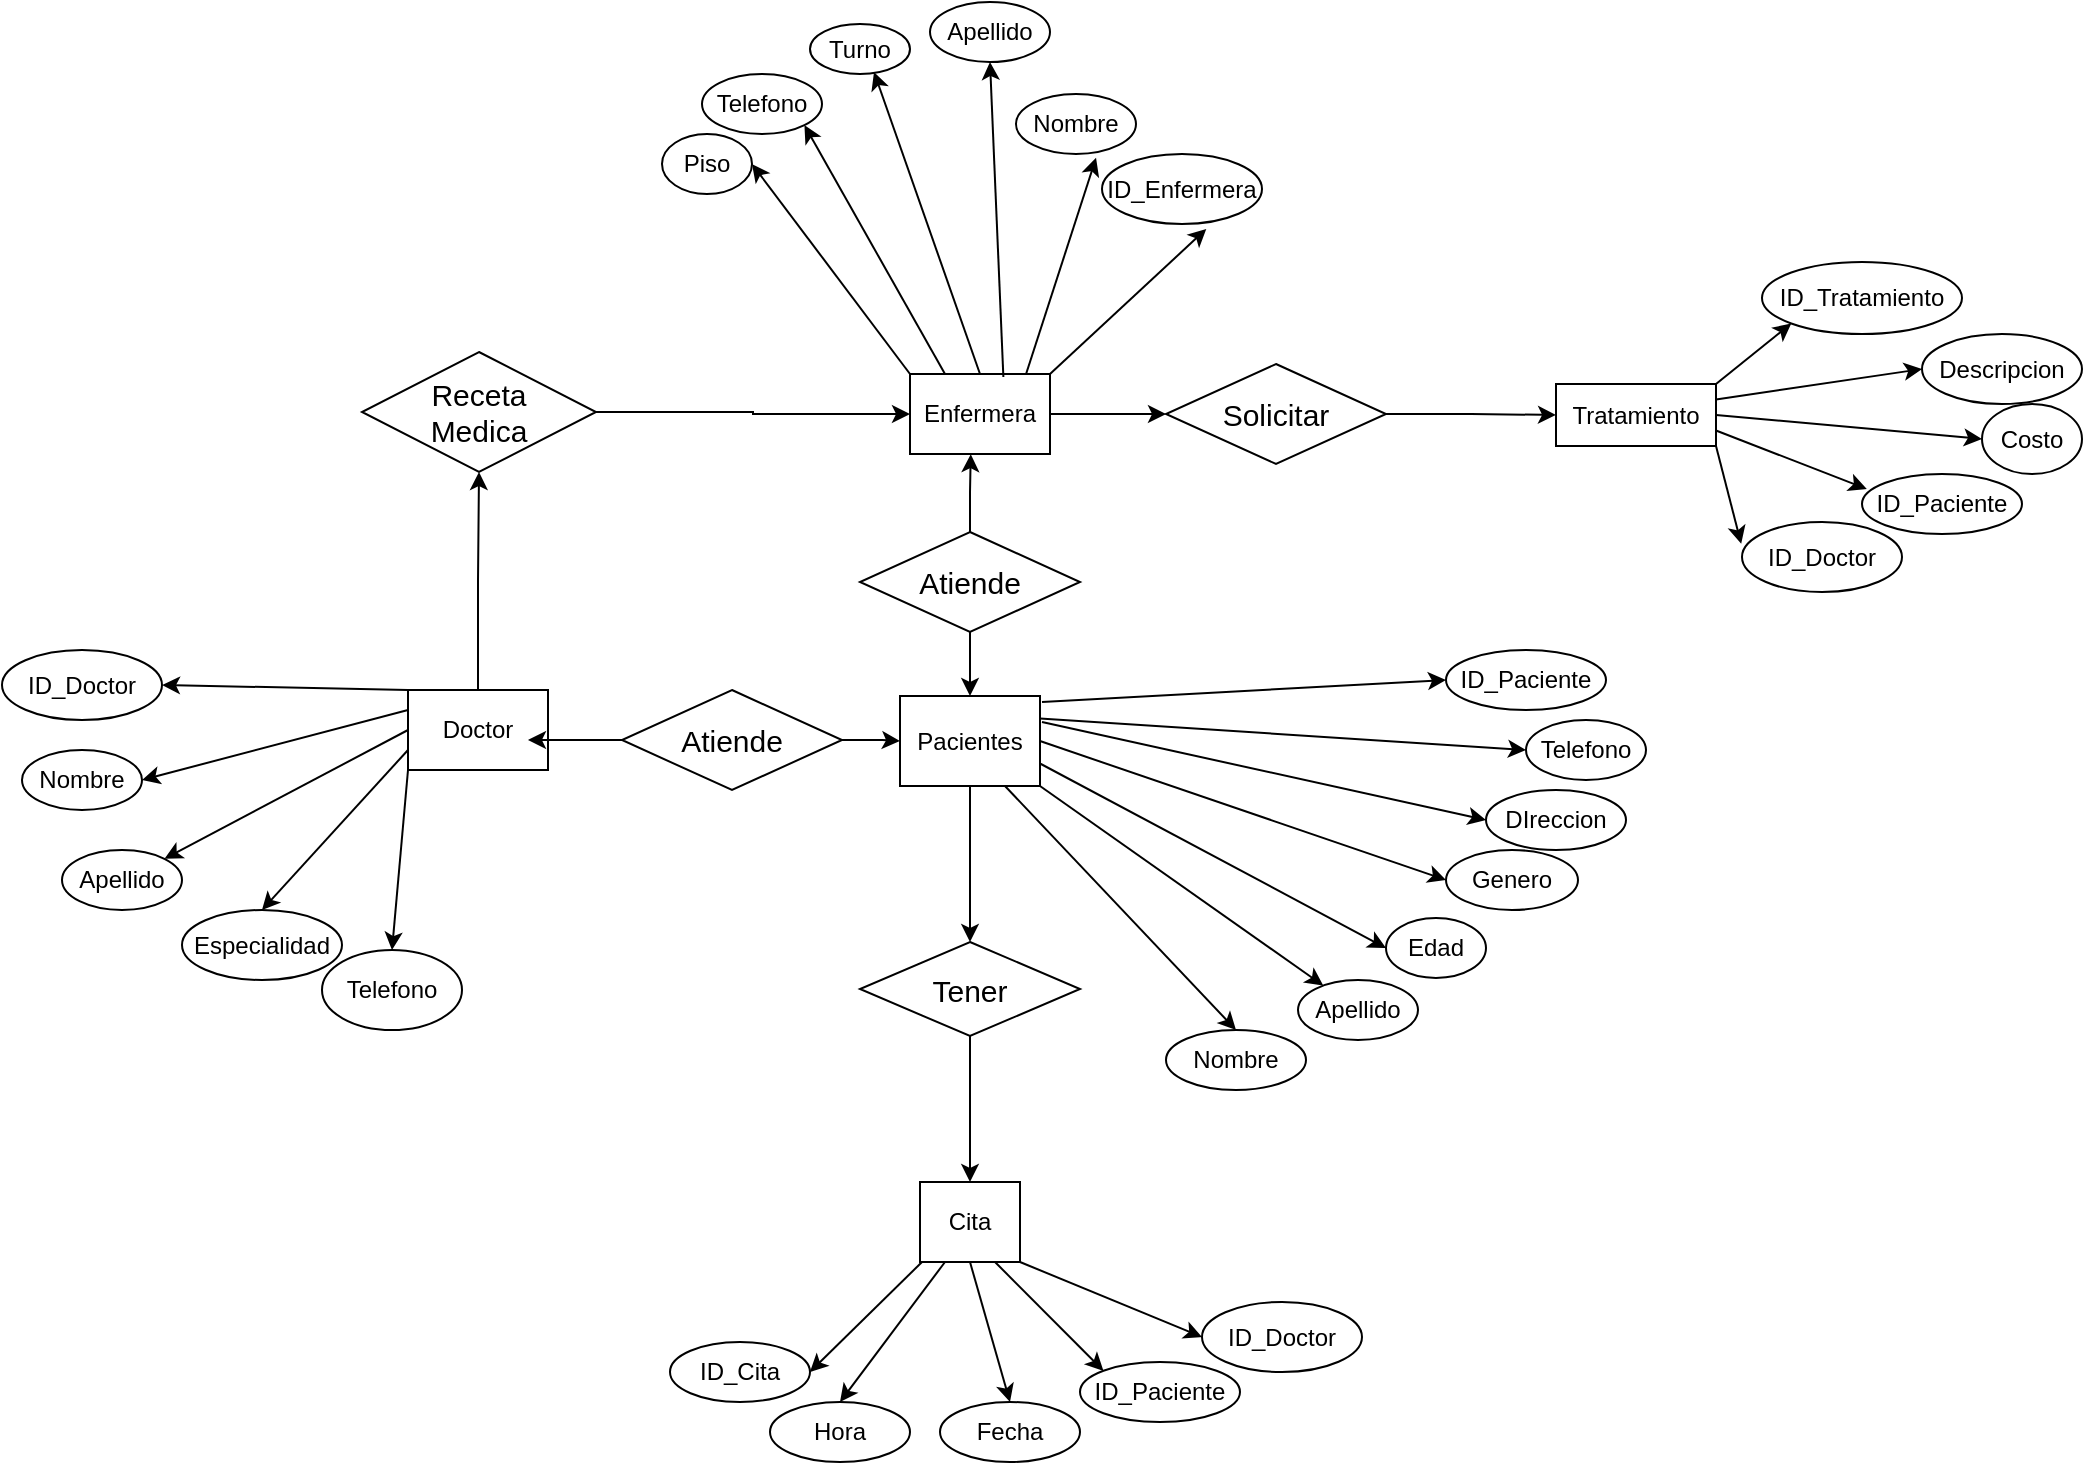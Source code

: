 <mxfile version="24.1.0" type="device">
  <diagram name="Página-1" id="O5SEby0HdnQW-46_88fP">
    <mxGraphModel dx="2577" dy="1115" grid="1" gridSize="10" guides="1" tooltips="1" connect="1" arrows="1" fold="1" page="1" pageScale="1" pageWidth="827" pageHeight="1169" math="0" shadow="0">
      <root>
        <mxCell id="0" />
        <mxCell id="1" parent="0" />
        <mxCell id="rZvYvoXM7pbmsejFzC8Z-20" style="edgeStyle=orthogonalEdgeStyle;rounded=0;orthogonalLoop=1;jettySize=auto;html=1;entryX=0;entryY=0.5;entryDx=0;entryDy=0;" edge="1" parent="1" source="rZvYvoXM7pbmsejFzC8Z-6" target="rZvYvoXM7pbmsejFzC8Z-9">
          <mxGeometry relative="1" as="geometry" />
        </mxCell>
        <mxCell id="rZvYvoXM7pbmsejFzC8Z-6" value="&lt;span style=&quot;font-size: 15px;&quot;&gt;Atiende&lt;/span&gt;" style="rhombus;whiteSpace=wrap;html=1;" vertex="1" parent="1">
          <mxGeometry x="-60" y="614" width="110" height="50" as="geometry" />
        </mxCell>
        <mxCell id="rZvYvoXM7pbmsejFzC8Z-95" value="" style="edgeStyle=orthogonalEdgeStyle;rounded=0;orthogonalLoop=1;jettySize=auto;html=1;" edge="1" parent="1" source="rZvYvoXM7pbmsejFzC8Z-9" target="rZvYvoXM7pbmsejFzC8Z-92">
          <mxGeometry relative="1" as="geometry" />
        </mxCell>
        <mxCell id="rZvYvoXM7pbmsejFzC8Z-9" value="Pacientes" style="rounded=0;whiteSpace=wrap;html=1;" vertex="1" parent="1">
          <mxGeometry x="79" y="617" width="70" height="45" as="geometry" />
        </mxCell>
        <mxCell id="rZvYvoXM7pbmsejFzC8Z-74" style="edgeStyle=orthogonalEdgeStyle;rounded=0;orthogonalLoop=1;jettySize=auto;html=1;exitX=0.5;exitY=0;exitDx=0;exitDy=0;entryX=0.5;entryY=1;entryDx=0;entryDy=0;" edge="1" parent="1" source="rZvYvoXM7pbmsejFzC8Z-10" target="rZvYvoXM7pbmsejFzC8Z-69">
          <mxGeometry relative="1" as="geometry" />
        </mxCell>
        <mxCell id="rZvYvoXM7pbmsejFzC8Z-10" value="Doctor" style="rounded=0;whiteSpace=wrap;html=1;" vertex="1" parent="1">
          <mxGeometry x="-167" y="614" width="70" height="40" as="geometry" />
        </mxCell>
        <mxCell id="rZvYvoXM7pbmsejFzC8Z-12" value="Telefono" style="ellipse;whiteSpace=wrap;html=1;" vertex="1" parent="1">
          <mxGeometry x="392" y="629" width="60" height="30" as="geometry" />
        </mxCell>
        <mxCell id="rZvYvoXM7pbmsejFzC8Z-13" value="DIreccion" style="ellipse;whiteSpace=wrap;html=1;" vertex="1" parent="1">
          <mxGeometry x="372" y="664" width="70" height="30" as="geometry" />
        </mxCell>
        <mxCell id="rZvYvoXM7pbmsejFzC8Z-14" value="Ge&lt;span style=&quot;background-color: initial;&quot;&gt;nero&lt;/span&gt;" style="ellipse;whiteSpace=wrap;html=1;" vertex="1" parent="1">
          <mxGeometry x="352" y="694" width="66" height="30" as="geometry" />
        </mxCell>
        <mxCell id="rZvYvoXM7pbmsejFzC8Z-15" value="Edad" style="ellipse;whiteSpace=wrap;html=1;" vertex="1" parent="1">
          <mxGeometry x="322" y="728" width="50" height="30" as="geometry" />
        </mxCell>
        <mxCell id="rZvYvoXM7pbmsejFzC8Z-16" value="Apellido" style="ellipse;whiteSpace=wrap;html=1;" vertex="1" parent="1">
          <mxGeometry x="278" y="759" width="60" height="30" as="geometry" />
        </mxCell>
        <mxCell id="rZvYvoXM7pbmsejFzC8Z-17" value="No&lt;span style=&quot;background-color: initial;&quot;&gt;mbre&lt;/span&gt;" style="ellipse;whiteSpace=wrap;html=1;" vertex="1" parent="1">
          <mxGeometry x="212" y="784" width="70" height="30" as="geometry" />
        </mxCell>
        <mxCell id="rZvYvoXM7pbmsejFzC8Z-18" value="ID_Pa&lt;span style=&quot;background-color: initial;&quot;&gt;ciente&lt;/span&gt;" style="ellipse;whiteSpace=wrap;html=1;" vertex="1" parent="1">
          <mxGeometry x="352" y="594" width="80" height="30" as="geometry" />
        </mxCell>
        <mxCell id="rZvYvoXM7pbmsejFzC8Z-19" style="edgeStyle=orthogonalEdgeStyle;rounded=0;orthogonalLoop=1;jettySize=auto;html=1;entryX=0.857;entryY=0.625;entryDx=0;entryDy=0;entryPerimeter=0;" edge="1" parent="1" source="rZvYvoXM7pbmsejFzC8Z-6" target="rZvYvoXM7pbmsejFzC8Z-10">
          <mxGeometry relative="1" as="geometry" />
        </mxCell>
        <mxCell id="rZvYvoXM7pbmsejFzC8Z-26" value="" style="endArrow=classic;html=1;rounded=0;entryX=0.5;entryY=0;entryDx=0;entryDy=0;exitX=0.75;exitY=1;exitDx=0;exitDy=0;" edge="1" parent="1" source="rZvYvoXM7pbmsejFzC8Z-9" target="rZvYvoXM7pbmsejFzC8Z-17">
          <mxGeometry width="50" height="50" relative="1" as="geometry">
            <mxPoint x="188" y="745" as="sourcePoint" />
            <mxPoint x="238" y="695" as="targetPoint" />
          </mxGeometry>
        </mxCell>
        <mxCell id="rZvYvoXM7pbmsejFzC8Z-27" value="" style="endArrow=classic;html=1;rounded=0;exitX=1;exitY=1;exitDx=0;exitDy=0;" edge="1" parent="1" source="rZvYvoXM7pbmsejFzC8Z-9" target="rZvYvoXM7pbmsejFzC8Z-16">
          <mxGeometry width="50" height="50" relative="1" as="geometry">
            <mxPoint x="202" y="651.75" as="sourcePoint" />
            <mxPoint x="282" y="770" as="targetPoint" />
          </mxGeometry>
        </mxCell>
        <mxCell id="rZvYvoXM7pbmsejFzC8Z-28" value="" style="endArrow=classic;html=1;rounded=0;exitX=1;exitY=0.75;exitDx=0;exitDy=0;entryX=0;entryY=0.5;entryDx=0;entryDy=0;" edge="1" parent="1" source="rZvYvoXM7pbmsejFzC8Z-9" target="rZvYvoXM7pbmsejFzC8Z-15">
          <mxGeometry width="50" height="50" relative="1" as="geometry">
            <mxPoint x="212" y="661.75" as="sourcePoint" />
            <mxPoint x="306" y="770" as="targetPoint" />
          </mxGeometry>
        </mxCell>
        <mxCell id="rZvYvoXM7pbmsejFzC8Z-29" value="" style="endArrow=classic;html=1;rounded=0;exitX=1;exitY=0.5;exitDx=0;exitDy=0;entryX=0;entryY=0.5;entryDx=0;entryDy=0;" edge="1" parent="1" source="rZvYvoXM7pbmsejFzC8Z-9" target="rZvYvoXM7pbmsejFzC8Z-14">
          <mxGeometry width="50" height="50" relative="1" as="geometry">
            <mxPoint x="222" y="671.75" as="sourcePoint" />
            <mxPoint x="316" y="780" as="targetPoint" />
          </mxGeometry>
        </mxCell>
        <mxCell id="rZvYvoXM7pbmsejFzC8Z-30" value="" style="endArrow=classic;html=1;rounded=0;entryX=0;entryY=0.5;entryDx=0;entryDy=0;" edge="1" parent="1" target="rZvYvoXM7pbmsejFzC8Z-13">
          <mxGeometry width="50" height="50" relative="1" as="geometry">
            <mxPoint x="150" y="630" as="sourcePoint" />
            <mxPoint x="301" y="733.13" as="targetPoint" />
          </mxGeometry>
        </mxCell>
        <mxCell id="rZvYvoXM7pbmsejFzC8Z-31" value="" style="endArrow=classic;html=1;rounded=0;exitX=1;exitY=0.25;exitDx=0;exitDy=0;entryX=0;entryY=0.5;entryDx=0;entryDy=0;" edge="1" parent="1" source="rZvYvoXM7pbmsejFzC8Z-9" target="rZvYvoXM7pbmsejFzC8Z-12">
          <mxGeometry width="50" height="50" relative="1" as="geometry">
            <mxPoint x="242" y="691.75" as="sourcePoint" />
            <mxPoint x="336" y="800" as="targetPoint" />
          </mxGeometry>
        </mxCell>
        <mxCell id="rZvYvoXM7pbmsejFzC8Z-33" value="Telefono" style="ellipse;whiteSpace=wrap;html=1;" vertex="1" parent="1">
          <mxGeometry x="-210" y="744" width="70" height="40" as="geometry" />
        </mxCell>
        <mxCell id="rZvYvoXM7pbmsejFzC8Z-34" value="Especialidad" style="ellipse;whiteSpace=wrap;html=1;" vertex="1" parent="1">
          <mxGeometry x="-280" y="724" width="80" height="35" as="geometry" />
        </mxCell>
        <mxCell id="rZvYvoXM7pbmsejFzC8Z-35" value="Apellido" style="ellipse;whiteSpace=wrap;html=1;" vertex="1" parent="1">
          <mxGeometry x="-340" y="694" width="60" height="30" as="geometry" />
        </mxCell>
        <mxCell id="rZvYvoXM7pbmsejFzC8Z-36" value="Nombre" style="ellipse;whiteSpace=wrap;html=1;" vertex="1" parent="1">
          <mxGeometry x="-360" y="644" width="60" height="30" as="geometry" />
        </mxCell>
        <mxCell id="rZvYvoXM7pbmsejFzC8Z-37" value="ID_Doctor" style="ellipse;whiteSpace=wrap;html=1;" vertex="1" parent="1">
          <mxGeometry x="-370" y="594" width="80" height="35" as="geometry" />
        </mxCell>
        <mxCell id="rZvYvoXM7pbmsejFzC8Z-38" value="" style="endArrow=classic;html=1;rounded=0;exitX=0;exitY=0;exitDx=0;exitDy=0;entryX=1;entryY=0.5;entryDx=0;entryDy=0;" edge="1" parent="1" source="rZvYvoXM7pbmsejFzC8Z-10" target="rZvYvoXM7pbmsejFzC8Z-37">
          <mxGeometry width="50" height="50" relative="1" as="geometry">
            <mxPoint x="-298" y="617" as="sourcePoint" />
            <mxPoint x="-408" y="617" as="targetPoint" />
          </mxGeometry>
        </mxCell>
        <mxCell id="rZvYvoXM7pbmsejFzC8Z-39" value="" style="endArrow=classic;html=1;rounded=0;entryX=1;entryY=0.5;entryDx=0;entryDy=0;exitX=0;exitY=0.25;exitDx=0;exitDy=0;" edge="1" parent="1" source="rZvYvoXM7pbmsejFzC8Z-10" target="rZvYvoXM7pbmsejFzC8Z-36">
          <mxGeometry width="50" height="50" relative="1" as="geometry">
            <mxPoint x="-298" y="624" as="sourcePoint" />
            <mxPoint x="-408" y="622" as="targetPoint" />
          </mxGeometry>
        </mxCell>
        <mxCell id="rZvYvoXM7pbmsejFzC8Z-40" value="" style="endArrow=classic;html=1;rounded=0;exitX=0;exitY=0.5;exitDx=0;exitDy=0;entryX=1;entryY=0;entryDx=0;entryDy=0;" edge="1" parent="1" source="rZvYvoXM7pbmsejFzC8Z-10" target="rZvYvoXM7pbmsejFzC8Z-35">
          <mxGeometry width="50" height="50" relative="1" as="geometry">
            <mxPoint x="-278" y="634" as="sourcePoint" />
            <mxPoint x="-398" y="632" as="targetPoint" />
          </mxGeometry>
        </mxCell>
        <mxCell id="rZvYvoXM7pbmsejFzC8Z-41" value="" style="endArrow=classic;html=1;rounded=0;exitX=0;exitY=0.75;exitDx=0;exitDy=0;entryX=0.5;entryY=0;entryDx=0;entryDy=0;" edge="1" parent="1" source="rZvYvoXM7pbmsejFzC8Z-10" target="rZvYvoXM7pbmsejFzC8Z-34">
          <mxGeometry width="50" height="50" relative="1" as="geometry">
            <mxPoint x="-268" y="644" as="sourcePoint" />
            <mxPoint x="-388" y="642" as="targetPoint" />
          </mxGeometry>
        </mxCell>
        <mxCell id="rZvYvoXM7pbmsejFzC8Z-42" value="" style="endArrow=classic;html=1;rounded=0;exitX=0;exitY=1;exitDx=0;exitDy=0;entryX=0.5;entryY=0;entryDx=0;entryDy=0;" edge="1" parent="1" source="rZvYvoXM7pbmsejFzC8Z-10" target="rZvYvoXM7pbmsejFzC8Z-33">
          <mxGeometry width="50" height="50" relative="1" as="geometry">
            <mxPoint x="-258" y="654" as="sourcePoint" />
            <mxPoint x="-378" y="652" as="targetPoint" />
          </mxGeometry>
        </mxCell>
        <mxCell id="rZvYvoXM7pbmsejFzC8Z-45" style="edgeStyle=orthogonalEdgeStyle;rounded=0;orthogonalLoop=1;jettySize=auto;html=1;entryX=0.5;entryY=0;entryDx=0;entryDy=0;exitX=0.5;exitY=1;exitDx=0;exitDy=0;" edge="1" parent="1" source="rZvYvoXM7pbmsejFzC8Z-44" target="rZvYvoXM7pbmsejFzC8Z-9">
          <mxGeometry relative="1" as="geometry">
            <mxPoint x="113.067" y="572.97" as="sourcePoint" />
          </mxGeometry>
        </mxCell>
        <mxCell id="rZvYvoXM7pbmsejFzC8Z-47" value="" style="edgeStyle=orthogonalEdgeStyle;rounded=0;orthogonalLoop=1;jettySize=auto;html=1;entryX=0.434;entryY=1.002;entryDx=0;entryDy=0;entryPerimeter=0;" edge="1" parent="1" source="rZvYvoXM7pbmsejFzC8Z-44" target="rZvYvoXM7pbmsejFzC8Z-48">
          <mxGeometry relative="1" as="geometry">
            <mxPoint x="114" y="446" as="targetPoint" />
          </mxGeometry>
        </mxCell>
        <mxCell id="rZvYvoXM7pbmsejFzC8Z-44" value="&lt;span style=&quot;font-size: 15px;&quot;&gt;Atiende&lt;/span&gt;" style="rhombus;whiteSpace=wrap;html=1;" vertex="1" parent="1">
          <mxGeometry x="59" y="535" width="110" height="50" as="geometry" />
        </mxCell>
        <mxCell id="rZvYvoXM7pbmsejFzC8Z-68" style="edgeStyle=orthogonalEdgeStyle;rounded=0;orthogonalLoop=1;jettySize=auto;html=1;exitX=1;exitY=0.5;exitDx=0;exitDy=0;entryX=0;entryY=0.5;entryDx=0;entryDy=0;" edge="1" parent="1" source="rZvYvoXM7pbmsejFzC8Z-48" target="rZvYvoXM7pbmsejFzC8Z-63">
          <mxGeometry relative="1" as="geometry" />
        </mxCell>
        <mxCell id="rZvYvoXM7pbmsejFzC8Z-48" value="Enfermera" style="rounded=0;whiteSpace=wrap;html=1;" vertex="1" parent="1">
          <mxGeometry x="84" y="456" width="70" height="40" as="geometry" />
        </mxCell>
        <mxCell id="rZvYvoXM7pbmsejFzC8Z-49" value="Telefono" style="ellipse;whiteSpace=wrap;html=1;" vertex="1" parent="1">
          <mxGeometry x="-20" y="306" width="60" height="30" as="geometry" />
        </mxCell>
        <mxCell id="rZvYvoXM7pbmsejFzC8Z-50" value="Turno" style="ellipse;whiteSpace=wrap;html=1;" vertex="1" parent="1">
          <mxGeometry x="34" y="281" width="50" height="25" as="geometry" />
        </mxCell>
        <mxCell id="rZvYvoXM7pbmsejFzC8Z-51" value="Apellido" style="ellipse;whiteSpace=wrap;html=1;" vertex="1" parent="1">
          <mxGeometry x="94" y="270" width="60" height="30" as="geometry" />
        </mxCell>
        <mxCell id="rZvYvoXM7pbmsejFzC8Z-52" value="Nombre" style="ellipse;whiteSpace=wrap;html=1;" vertex="1" parent="1">
          <mxGeometry x="137" y="316" width="60" height="30" as="geometry" />
        </mxCell>
        <mxCell id="rZvYvoXM7pbmsejFzC8Z-53" value="ID_Enfermera" style="ellipse;whiteSpace=wrap;html=1;" vertex="1" parent="1">
          <mxGeometry x="180" y="346" width="80" height="35" as="geometry" />
        </mxCell>
        <mxCell id="rZvYvoXM7pbmsejFzC8Z-54" value="" style="endArrow=classic;html=1;rounded=0;exitX=1;exitY=0;exitDx=0;exitDy=0;entryX=0.652;entryY=1.07;entryDx=0;entryDy=0;entryPerimeter=0;" edge="1" parent="1" source="rZvYvoXM7pbmsejFzC8Z-48" target="rZvYvoXM7pbmsejFzC8Z-53">
          <mxGeometry width="50" height="50" relative="1" as="geometry">
            <mxPoint x="131" y="289" as="sourcePoint" />
            <mxPoint x="21" y="289" as="targetPoint" />
          </mxGeometry>
        </mxCell>
        <mxCell id="rZvYvoXM7pbmsejFzC8Z-55" value="" style="endArrow=classic;html=1;rounded=0;entryX=0.667;entryY=1.064;entryDx=0;entryDy=0;exitX=0.828;exitY=0.007;exitDx=0;exitDy=0;entryPerimeter=0;exitPerimeter=0;" edge="1" parent="1" source="rZvYvoXM7pbmsejFzC8Z-48" target="rZvYvoXM7pbmsejFzC8Z-52">
          <mxGeometry width="50" height="50" relative="1" as="geometry">
            <mxPoint x="131" y="296" as="sourcePoint" />
            <mxPoint x="21" y="294" as="targetPoint" />
          </mxGeometry>
        </mxCell>
        <mxCell id="rZvYvoXM7pbmsejFzC8Z-56" value="" style="endArrow=classic;html=1;rounded=0;exitX=0.667;exitY=0.037;exitDx=0;exitDy=0;entryX=0.5;entryY=1;entryDx=0;entryDy=0;exitPerimeter=0;" edge="1" parent="1" source="rZvYvoXM7pbmsejFzC8Z-48" target="rZvYvoXM7pbmsejFzC8Z-51">
          <mxGeometry width="50" height="50" relative="1" as="geometry">
            <mxPoint x="151" y="306" as="sourcePoint" />
            <mxPoint x="124.88" y="316.58" as="targetPoint" />
          </mxGeometry>
        </mxCell>
        <mxCell id="rZvYvoXM7pbmsejFzC8Z-57" value="" style="endArrow=classic;html=1;rounded=0;exitX=0.5;exitY=0;exitDx=0;exitDy=0;entryX=0.64;entryY=0.96;entryDx=0;entryDy=0;entryPerimeter=0;" edge="1" parent="1" source="rZvYvoXM7pbmsejFzC8Z-48" target="rZvYvoXM7pbmsejFzC8Z-50">
          <mxGeometry width="50" height="50" relative="1" as="geometry">
            <mxPoint x="161" y="316" as="sourcePoint" />
            <mxPoint x="77.035" y="309.657" as="targetPoint" />
          </mxGeometry>
        </mxCell>
        <mxCell id="rZvYvoXM7pbmsejFzC8Z-58" value="" style="endArrow=classic;html=1;rounded=0;exitX=0.25;exitY=0;exitDx=0;exitDy=0;entryX=1;entryY=1;entryDx=0;entryDy=0;" edge="1" parent="1" source="rZvYvoXM7pbmsejFzC8Z-48" target="rZvYvoXM7pbmsejFzC8Z-49">
          <mxGeometry width="50" height="50" relative="1" as="geometry">
            <mxPoint x="171" y="326" as="sourcePoint" />
            <mxPoint x="51" y="324" as="targetPoint" />
          </mxGeometry>
        </mxCell>
        <mxCell id="rZvYvoXM7pbmsejFzC8Z-60" value="Piso" style="ellipse;whiteSpace=wrap;html=1;" vertex="1" parent="1">
          <mxGeometry x="-40" y="336" width="45" height="30" as="geometry" />
        </mxCell>
        <mxCell id="rZvYvoXM7pbmsejFzC8Z-77" style="edgeStyle=orthogonalEdgeStyle;rounded=0;orthogonalLoop=1;jettySize=auto;html=1;entryX=0;entryY=0.5;entryDx=0;entryDy=0;" edge="1" parent="1" source="rZvYvoXM7pbmsejFzC8Z-63" target="rZvYvoXM7pbmsejFzC8Z-75">
          <mxGeometry relative="1" as="geometry" />
        </mxCell>
        <mxCell id="rZvYvoXM7pbmsejFzC8Z-63" value="&lt;span style=&quot;font-size: 15px;&quot;&gt;Solicitar&lt;/span&gt;" style="rhombus;whiteSpace=wrap;html=1;" vertex="1" parent="1">
          <mxGeometry x="212" y="451" width="110" height="50" as="geometry" />
        </mxCell>
        <mxCell id="rZvYvoXM7pbmsejFzC8Z-71" style="edgeStyle=orthogonalEdgeStyle;rounded=0;orthogonalLoop=1;jettySize=auto;html=1;exitX=1;exitY=0.5;exitDx=0;exitDy=0;entryX=0;entryY=0.5;entryDx=0;entryDy=0;" edge="1" parent="1" source="rZvYvoXM7pbmsejFzC8Z-69" target="rZvYvoXM7pbmsejFzC8Z-48">
          <mxGeometry relative="1" as="geometry" />
        </mxCell>
        <mxCell id="rZvYvoXM7pbmsejFzC8Z-69" value="&lt;span style=&quot;font-size: 15px;&quot;&gt;Receta&lt;/span&gt;&lt;div&gt;&lt;span style=&quot;font-size: 15px;&quot;&gt;Medica&lt;/span&gt;&lt;/div&gt;" style="rhombus;whiteSpace=wrap;html=1;" vertex="1" parent="1">
          <mxGeometry x="-190" y="445" width="117" height="60" as="geometry" />
        </mxCell>
        <mxCell id="rZvYvoXM7pbmsejFzC8Z-70" value="" style="endArrow=classic;html=1;rounded=0;entryX=1;entryY=0.5;entryDx=0;entryDy=0;exitX=0;exitY=0;exitDx=0;exitDy=0;" edge="1" parent="1" source="rZvYvoXM7pbmsejFzC8Z-48" target="rZvYvoXM7pbmsejFzC8Z-60">
          <mxGeometry width="50" height="50" relative="1" as="geometry">
            <mxPoint x="80" y="456" as="sourcePoint" />
            <mxPoint x="-70" y="420" as="targetPoint" />
          </mxGeometry>
        </mxCell>
        <mxCell id="rZvYvoXM7pbmsejFzC8Z-75" value="Tratamiento" style="rounded=0;whiteSpace=wrap;html=1;" vertex="1" parent="1">
          <mxGeometry x="407" y="461" width="80" height="31" as="geometry" />
        </mxCell>
        <mxCell id="rZvYvoXM7pbmsejFzC8Z-78" value="ID_Tratamiento" style="ellipse;whiteSpace=wrap;html=1;" vertex="1" parent="1">
          <mxGeometry x="510" y="400" width="100" height="36" as="geometry" />
        </mxCell>
        <mxCell id="rZvYvoXM7pbmsejFzC8Z-80" value="Descripcion" style="ellipse;whiteSpace=wrap;html=1;" vertex="1" parent="1">
          <mxGeometry x="590" y="436" width="80" height="35" as="geometry" />
        </mxCell>
        <mxCell id="rZvYvoXM7pbmsejFzC8Z-81" value="Costo" style="ellipse;whiteSpace=wrap;html=1;" vertex="1" parent="1">
          <mxGeometry x="620" y="471" width="50" height="35" as="geometry" />
        </mxCell>
        <mxCell id="rZvYvoXM7pbmsejFzC8Z-82" value="ID_Pa&lt;span style=&quot;background-color: initial;&quot;&gt;ciente&lt;/span&gt;" style="ellipse;whiteSpace=wrap;html=1;" vertex="1" parent="1">
          <mxGeometry x="560" y="506" width="80" height="30" as="geometry" />
        </mxCell>
        <mxCell id="rZvYvoXM7pbmsejFzC8Z-83" value="ID_Doctor" style="ellipse;whiteSpace=wrap;html=1;" vertex="1" parent="1">
          <mxGeometry x="500" y="530" width="80" height="35" as="geometry" />
        </mxCell>
        <mxCell id="rZvYvoXM7pbmsejFzC8Z-85" value="" style="endArrow=classic;html=1;rounded=0;exitX=1;exitY=0;exitDx=0;exitDy=0;entryX=0;entryY=1;entryDx=0;entryDy=0;" edge="1" parent="1" source="rZvYvoXM7pbmsejFzC8Z-75" target="rZvYvoXM7pbmsejFzC8Z-78">
          <mxGeometry width="50" height="50" relative="1" as="geometry">
            <mxPoint x="470" y="525" as="sourcePoint" />
            <mxPoint x="548" y="452" as="targetPoint" />
          </mxGeometry>
        </mxCell>
        <mxCell id="rZvYvoXM7pbmsejFzC8Z-86" value="" style="endArrow=classic;html=1;rounded=0;exitX=1;exitY=0.25;exitDx=0;exitDy=0;entryX=0;entryY=0.5;entryDx=0;entryDy=0;" edge="1" parent="1" source="rZvYvoXM7pbmsejFzC8Z-75" target="rZvYvoXM7pbmsejFzC8Z-80">
          <mxGeometry width="50" height="50" relative="1" as="geometry">
            <mxPoint x="497" y="471" as="sourcePoint" />
            <mxPoint x="554" y="440" as="targetPoint" />
          </mxGeometry>
        </mxCell>
        <mxCell id="rZvYvoXM7pbmsejFzC8Z-87" value="" style="endArrow=classic;html=1;rounded=0;exitX=1;exitY=0.5;exitDx=0;exitDy=0;entryX=0;entryY=0.5;entryDx=0;entryDy=0;" edge="1" parent="1" source="rZvYvoXM7pbmsejFzC8Z-75" target="rZvYvoXM7pbmsejFzC8Z-81">
          <mxGeometry width="50" height="50" relative="1" as="geometry">
            <mxPoint x="497" y="479" as="sourcePoint" />
            <mxPoint x="610" y="464" as="targetPoint" />
          </mxGeometry>
        </mxCell>
        <mxCell id="rZvYvoXM7pbmsejFzC8Z-88" value="" style="endArrow=classic;html=1;rounded=0;exitX=1;exitY=0.75;exitDx=0;exitDy=0;entryX=0.03;entryY=0.249;entryDx=0;entryDy=0;entryPerimeter=0;" edge="1" parent="1" source="rZvYvoXM7pbmsejFzC8Z-75" target="rZvYvoXM7pbmsejFzC8Z-82">
          <mxGeometry width="50" height="50" relative="1" as="geometry">
            <mxPoint x="497" y="487" as="sourcePoint" />
            <mxPoint x="640" y="499" as="targetPoint" />
          </mxGeometry>
        </mxCell>
        <mxCell id="rZvYvoXM7pbmsejFzC8Z-89" value="" style="endArrow=classic;html=1;rounded=0;exitX=1;exitY=1;exitDx=0;exitDy=0;entryX=-0.005;entryY=0.312;entryDx=0;entryDy=0;entryPerimeter=0;" edge="1" parent="1" source="rZvYvoXM7pbmsejFzC8Z-75" target="rZvYvoXM7pbmsejFzC8Z-83">
          <mxGeometry width="50" height="50" relative="1" as="geometry">
            <mxPoint x="507" y="497" as="sourcePoint" />
            <mxPoint x="650" y="509" as="targetPoint" />
          </mxGeometry>
        </mxCell>
        <mxCell id="rZvYvoXM7pbmsejFzC8Z-91" value="" style="endArrow=classic;html=1;rounded=0;entryX=0;entryY=0.5;entryDx=0;entryDy=0;" edge="1" parent="1" target="rZvYvoXM7pbmsejFzC8Z-18">
          <mxGeometry width="50" height="50" relative="1" as="geometry">
            <mxPoint x="150" y="620" as="sourcePoint" />
            <mxPoint x="402" y="626" as="targetPoint" />
          </mxGeometry>
        </mxCell>
        <mxCell id="rZvYvoXM7pbmsejFzC8Z-96" value="" style="edgeStyle=orthogonalEdgeStyle;rounded=0;orthogonalLoop=1;jettySize=auto;html=1;" edge="1" parent="1" source="rZvYvoXM7pbmsejFzC8Z-92" target="rZvYvoXM7pbmsejFzC8Z-94">
          <mxGeometry relative="1" as="geometry" />
        </mxCell>
        <mxCell id="rZvYvoXM7pbmsejFzC8Z-92" value="&lt;span style=&quot;font-size: 15px;&quot;&gt;Tener&lt;/span&gt;" style="rhombus;whiteSpace=wrap;html=1;" vertex="1" parent="1">
          <mxGeometry x="59" y="740" width="110" height="47" as="geometry" />
        </mxCell>
        <mxCell id="rZvYvoXM7pbmsejFzC8Z-94" value="Cita" style="rounded=0;whiteSpace=wrap;html=1;" vertex="1" parent="1">
          <mxGeometry x="89" y="860" width="50" height="40" as="geometry" />
        </mxCell>
        <mxCell id="rZvYvoXM7pbmsejFzC8Z-99" value="Hora" style="ellipse;whiteSpace=wrap;html=1;" vertex="1" parent="1">
          <mxGeometry x="14" y="970" width="70" height="30" as="geometry" />
        </mxCell>
        <mxCell id="rZvYvoXM7pbmsejFzC8Z-100" value="Fecha" style="ellipse;whiteSpace=wrap;html=1;" vertex="1" parent="1">
          <mxGeometry x="99" y="970" width="70" height="30" as="geometry" />
        </mxCell>
        <mxCell id="rZvYvoXM7pbmsejFzC8Z-101" value="ID_Cita" style="ellipse;whiteSpace=wrap;html=1;" vertex="1" parent="1">
          <mxGeometry x="-36" y="940" width="70" height="30" as="geometry" />
        </mxCell>
        <mxCell id="rZvYvoXM7pbmsejFzC8Z-104" value="ID_Pa&lt;span style=&quot;background-color: initial;&quot;&gt;ciente&lt;/span&gt;" style="ellipse;whiteSpace=wrap;html=1;" vertex="1" parent="1">
          <mxGeometry x="169" y="950" width="80" height="30" as="geometry" />
        </mxCell>
        <mxCell id="rZvYvoXM7pbmsejFzC8Z-105" value="ID_Doctor" style="ellipse;whiteSpace=wrap;html=1;" vertex="1" parent="1">
          <mxGeometry x="230" y="920" width="80" height="35" as="geometry" />
        </mxCell>
        <mxCell id="rZvYvoXM7pbmsejFzC8Z-108" value="" style="endArrow=classic;html=1;rounded=0;entryX=1;entryY=0.5;entryDx=0;entryDy=0;" edge="1" parent="1" target="rZvYvoXM7pbmsejFzC8Z-101">
          <mxGeometry width="50" height="50" relative="1" as="geometry">
            <mxPoint x="90" y="900" as="sourcePoint" />
            <mxPoint x="204" y="1022" as="targetPoint" />
          </mxGeometry>
        </mxCell>
        <mxCell id="rZvYvoXM7pbmsejFzC8Z-109" value="" style="endArrow=classic;html=1;rounded=0;entryX=0.5;entryY=0;entryDx=0;entryDy=0;exitX=0.25;exitY=1;exitDx=0;exitDy=0;" edge="1" parent="1" source="rZvYvoXM7pbmsejFzC8Z-94" target="rZvYvoXM7pbmsejFzC8Z-99">
          <mxGeometry width="50" height="50" relative="1" as="geometry">
            <mxPoint x="100" y="910" as="sourcePoint" />
            <mxPoint x="44" y="965" as="targetPoint" />
          </mxGeometry>
        </mxCell>
        <mxCell id="rZvYvoXM7pbmsejFzC8Z-110" value="" style="endArrow=classic;html=1;rounded=0;entryX=0.5;entryY=0;entryDx=0;entryDy=0;exitX=0.5;exitY=1;exitDx=0;exitDy=0;" edge="1" parent="1" source="rZvYvoXM7pbmsejFzC8Z-94" target="rZvYvoXM7pbmsejFzC8Z-100">
          <mxGeometry width="50" height="50" relative="1" as="geometry">
            <mxPoint x="112" y="910" as="sourcePoint" />
            <mxPoint x="59" y="980" as="targetPoint" />
          </mxGeometry>
        </mxCell>
        <mxCell id="rZvYvoXM7pbmsejFzC8Z-111" value="" style="endArrow=classic;html=1;rounded=0;entryX=0;entryY=0;entryDx=0;entryDy=0;exitX=0.75;exitY=1;exitDx=0;exitDy=0;" edge="1" parent="1" source="rZvYvoXM7pbmsejFzC8Z-94" target="rZvYvoXM7pbmsejFzC8Z-104">
          <mxGeometry width="50" height="50" relative="1" as="geometry">
            <mxPoint x="124" y="910" as="sourcePoint" />
            <mxPoint x="144" y="980" as="targetPoint" />
          </mxGeometry>
        </mxCell>
        <mxCell id="rZvYvoXM7pbmsejFzC8Z-112" value="" style="endArrow=classic;html=1;rounded=0;entryX=0;entryY=0.5;entryDx=0;entryDy=0;exitX=1;exitY=1;exitDx=0;exitDy=0;" edge="1" parent="1" source="rZvYvoXM7pbmsejFzC8Z-94" target="rZvYvoXM7pbmsejFzC8Z-105">
          <mxGeometry width="50" height="50" relative="1" as="geometry">
            <mxPoint x="137" y="910" as="sourcePoint" />
            <mxPoint x="190" y="965" as="targetPoint" />
          </mxGeometry>
        </mxCell>
      </root>
    </mxGraphModel>
  </diagram>
</mxfile>
